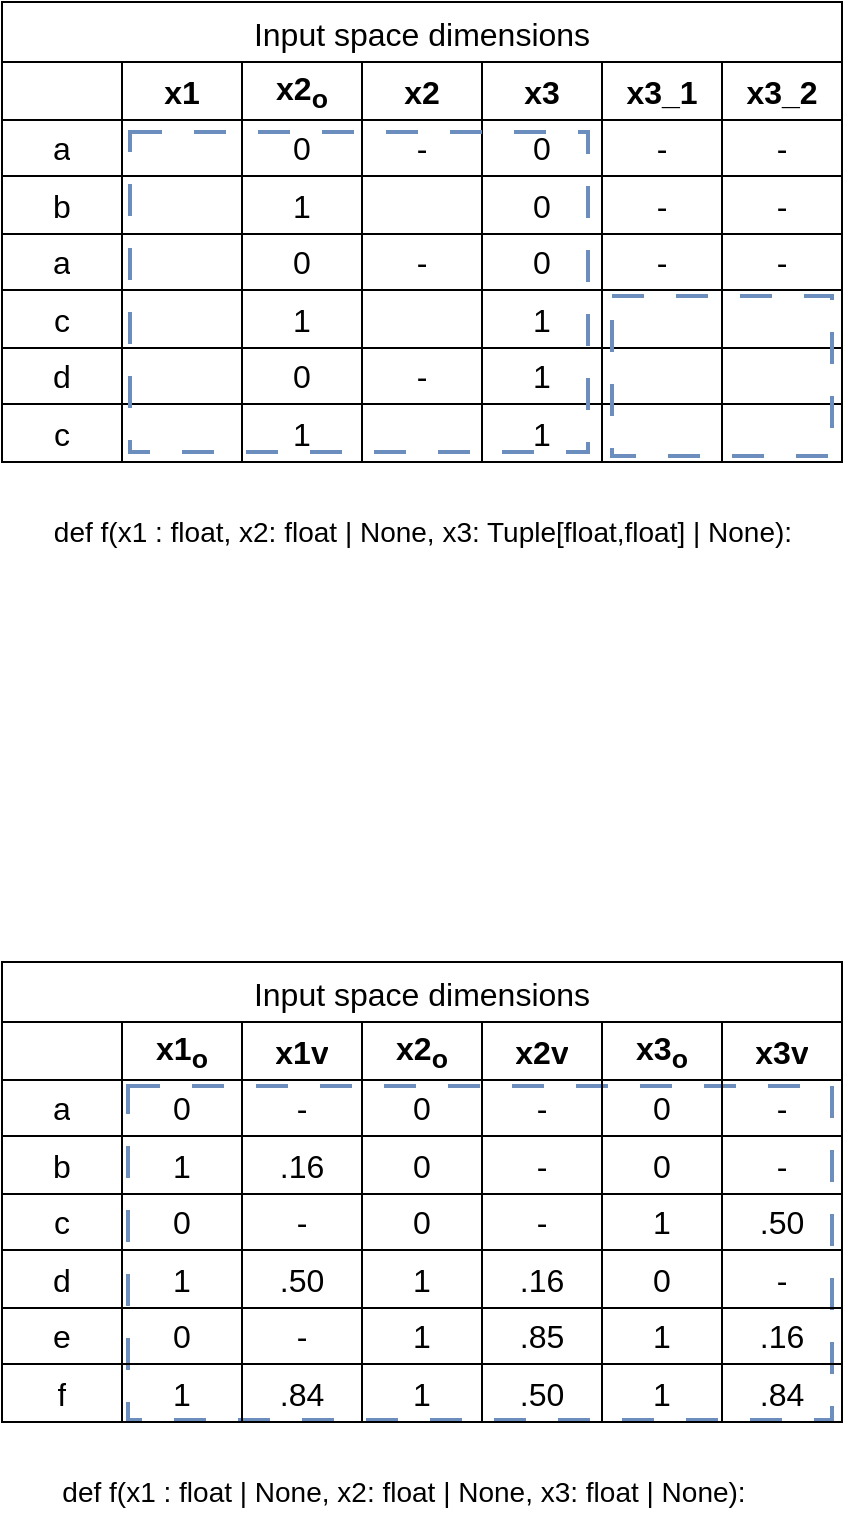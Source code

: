 <mxfile version="24.7.5">
  <diagram name="Page-1" id="DGmO8GduOCFtWfLU1dSU">
    <mxGraphModel dx="794" dy="1133" grid="1" gridSize="10" guides="1" tooltips="1" connect="1" arrows="1" fold="1" page="1" pageScale="1" pageWidth="850" pageHeight="1100" math="0" shadow="0">
      <root>
        <mxCell id="0" />
        <mxCell id="1" parent="0" />
        <mxCell id="hs2vC7QU2Vt1_Hw0ZblQ-228" value="" style="verticalLabelPosition=bottom;verticalAlign=top;html=1;shape=mxgraph.basic.rect;fillColor2=none;strokeWidth=2;size=20;indent=5;fillColor=none;dashed=1;dashPattern=8 8;strokeColor=#6c8ebf;" vertex="1" parent="1">
          <mxGeometry x="197" y="762" width="352" height="167" as="geometry" />
        </mxCell>
        <mxCell id="hs2vC7QU2Vt1_Hw0ZblQ-1" value="Input space dimensions" style="shape=table;startSize=30;container=1;collapsible=0;childLayout=tableLayout;strokeColor=default;fontSize=16;" vertex="1" parent="1">
          <mxGeometry x="134" y="220" width="420" height="230" as="geometry" />
        </mxCell>
        <mxCell id="hs2vC7QU2Vt1_Hw0ZblQ-2" value="" style="shape=tableRow;horizontal=0;startSize=0;swimlaneHead=0;swimlaneBody=0;strokeColor=inherit;top=0;left=0;bottom=0;right=0;collapsible=0;dropTarget=0;fillColor=none;points=[[0,0.5],[1,0.5]];portConstraint=eastwest;fontSize=16;" vertex="1" parent="hs2vC7QU2Vt1_Hw0ZblQ-1">
          <mxGeometry y="30" width="420" height="29" as="geometry" />
        </mxCell>
        <mxCell id="hs2vC7QU2Vt1_Hw0ZblQ-214" value="" style="shape=partialRectangle;html=1;whiteSpace=wrap;connectable=0;strokeColor=inherit;overflow=hidden;fillColor=none;top=0;left=0;bottom=0;right=0;pointerEvents=1;fontSize=16;" vertex="1" parent="hs2vC7QU2Vt1_Hw0ZblQ-2">
          <mxGeometry width="60" height="29" as="geometry">
            <mxRectangle width="60" height="29" as="alternateBounds" />
          </mxGeometry>
        </mxCell>
        <mxCell id="hs2vC7QU2Vt1_Hw0ZblQ-44" value="&lt;b&gt;x1&lt;/b&gt;" style="shape=partialRectangle;html=1;whiteSpace=wrap;connectable=0;strokeColor=inherit;overflow=hidden;fillColor=none;top=0;left=0;bottom=0;right=0;pointerEvents=1;fontSize=16;" vertex="1" parent="hs2vC7QU2Vt1_Hw0ZblQ-2">
          <mxGeometry x="60" width="60" height="29" as="geometry">
            <mxRectangle width="60" height="29" as="alternateBounds" />
          </mxGeometry>
        </mxCell>
        <mxCell id="hs2vC7QU2Vt1_Hw0ZblQ-14" value="&lt;b&gt;x2&lt;sub&gt;o&lt;/sub&gt;&lt;/b&gt;" style="shape=partialRectangle;html=1;whiteSpace=wrap;connectable=0;strokeColor=inherit;overflow=hidden;fillColor=none;top=0;left=0;bottom=0;right=0;pointerEvents=1;fontSize=16;" vertex="1" parent="hs2vC7QU2Vt1_Hw0ZblQ-2">
          <mxGeometry x="120" width="60" height="29" as="geometry">
            <mxRectangle width="60" height="29" as="alternateBounds" />
          </mxGeometry>
        </mxCell>
        <mxCell id="hs2vC7QU2Vt1_Hw0ZblQ-3" value="&lt;b&gt;x2&lt;/b&gt;" style="shape=partialRectangle;html=1;whiteSpace=wrap;connectable=0;strokeColor=inherit;overflow=hidden;fillColor=none;top=0;left=0;bottom=0;right=0;pointerEvents=1;fontSize=16;" vertex="1" parent="hs2vC7QU2Vt1_Hw0ZblQ-2">
          <mxGeometry x="180" width="60" height="29" as="geometry">
            <mxRectangle width="60" height="29" as="alternateBounds" />
          </mxGeometry>
        </mxCell>
        <mxCell id="hs2vC7QU2Vt1_Hw0ZblQ-4" value="&lt;b&gt;x3&lt;/b&gt;" style="shape=partialRectangle;html=1;whiteSpace=wrap;connectable=0;strokeColor=inherit;overflow=hidden;fillColor=none;top=0;left=0;bottom=0;right=0;pointerEvents=1;fontSize=16;" vertex="1" parent="hs2vC7QU2Vt1_Hw0ZblQ-2">
          <mxGeometry x="240" width="60" height="29" as="geometry">
            <mxRectangle width="60" height="29" as="alternateBounds" />
          </mxGeometry>
        </mxCell>
        <mxCell id="hs2vC7QU2Vt1_Hw0ZblQ-5" value="&lt;b&gt;x3_1&lt;/b&gt;" style="shape=partialRectangle;html=1;whiteSpace=wrap;connectable=0;strokeColor=inherit;overflow=hidden;fillColor=none;top=0;left=0;bottom=0;right=0;pointerEvents=1;fontSize=16;" vertex="1" parent="hs2vC7QU2Vt1_Hw0ZblQ-2">
          <mxGeometry x="300" width="60" height="29" as="geometry">
            <mxRectangle width="60" height="29" as="alternateBounds" />
          </mxGeometry>
        </mxCell>
        <mxCell id="hs2vC7QU2Vt1_Hw0ZblQ-17" value="&lt;b&gt;x3_2&lt;/b&gt;" style="shape=partialRectangle;html=1;whiteSpace=wrap;connectable=0;strokeColor=inherit;overflow=hidden;fillColor=none;top=0;left=0;bottom=0;right=0;pointerEvents=1;fontSize=16;" vertex="1" parent="hs2vC7QU2Vt1_Hw0ZblQ-2">
          <mxGeometry x="360" width="60" height="29" as="geometry">
            <mxRectangle width="60" height="29" as="alternateBounds" />
          </mxGeometry>
        </mxCell>
        <mxCell id="hs2vC7QU2Vt1_Hw0ZblQ-6" value="" style="shape=tableRow;horizontal=0;startSize=0;swimlaneHead=0;swimlaneBody=0;strokeColor=inherit;top=0;left=0;bottom=0;right=0;collapsible=0;dropTarget=0;fillColor=none;points=[[0,0.5],[1,0.5]];portConstraint=eastwest;fontSize=16;" vertex="1" parent="hs2vC7QU2Vt1_Hw0ZblQ-1">
          <mxGeometry y="59" width="420" height="28" as="geometry" />
        </mxCell>
        <mxCell id="hs2vC7QU2Vt1_Hw0ZblQ-215" value="a" style="shape=partialRectangle;html=1;whiteSpace=wrap;connectable=0;strokeColor=inherit;overflow=hidden;fillColor=none;top=0;left=0;bottom=0;right=0;pointerEvents=1;fontSize=16;" vertex="1" parent="hs2vC7QU2Vt1_Hw0ZblQ-6">
          <mxGeometry width="60" height="28" as="geometry">
            <mxRectangle width="60" height="28" as="alternateBounds" />
          </mxGeometry>
        </mxCell>
        <mxCell id="hs2vC7QU2Vt1_Hw0ZblQ-45" style="shape=partialRectangle;html=1;whiteSpace=wrap;connectable=0;strokeColor=inherit;overflow=hidden;fillColor=none;top=0;left=0;bottom=0;right=0;pointerEvents=1;fontSize=16;" vertex="1" parent="hs2vC7QU2Vt1_Hw0ZblQ-6">
          <mxGeometry x="60" width="60" height="28" as="geometry">
            <mxRectangle width="60" height="28" as="alternateBounds" />
          </mxGeometry>
        </mxCell>
        <mxCell id="hs2vC7QU2Vt1_Hw0ZblQ-15" value="0" style="shape=partialRectangle;html=1;whiteSpace=wrap;connectable=0;strokeColor=inherit;overflow=hidden;fillColor=none;top=0;left=0;bottom=0;right=0;pointerEvents=1;fontSize=16;" vertex="1" parent="hs2vC7QU2Vt1_Hw0ZblQ-6">
          <mxGeometry x="120" width="60" height="28" as="geometry">
            <mxRectangle width="60" height="28" as="alternateBounds" />
          </mxGeometry>
        </mxCell>
        <mxCell id="hs2vC7QU2Vt1_Hw0ZblQ-7" value="-" style="shape=partialRectangle;html=1;whiteSpace=wrap;connectable=0;strokeColor=inherit;overflow=hidden;fillColor=none;top=0;left=0;bottom=0;right=0;pointerEvents=1;fontSize=16;" vertex="1" parent="hs2vC7QU2Vt1_Hw0ZblQ-6">
          <mxGeometry x="180" width="60" height="28" as="geometry">
            <mxRectangle width="60" height="28" as="alternateBounds" />
          </mxGeometry>
        </mxCell>
        <mxCell id="hs2vC7QU2Vt1_Hw0ZblQ-8" value="0" style="shape=partialRectangle;html=1;whiteSpace=wrap;connectable=0;strokeColor=inherit;overflow=hidden;fillColor=none;top=0;left=0;bottom=0;right=0;pointerEvents=1;fontSize=16;" vertex="1" parent="hs2vC7QU2Vt1_Hw0ZblQ-6">
          <mxGeometry x="240" width="60" height="28" as="geometry">
            <mxRectangle width="60" height="28" as="alternateBounds" />
          </mxGeometry>
        </mxCell>
        <mxCell id="hs2vC7QU2Vt1_Hw0ZblQ-9" value="-" style="shape=partialRectangle;html=1;whiteSpace=wrap;connectable=0;strokeColor=inherit;overflow=hidden;fillColor=none;top=0;left=0;bottom=0;right=0;pointerEvents=1;fontSize=16;" vertex="1" parent="hs2vC7QU2Vt1_Hw0ZblQ-6">
          <mxGeometry x="300" width="60" height="28" as="geometry">
            <mxRectangle width="60" height="28" as="alternateBounds" />
          </mxGeometry>
        </mxCell>
        <mxCell id="hs2vC7QU2Vt1_Hw0ZblQ-18" value="-" style="shape=partialRectangle;html=1;whiteSpace=wrap;connectable=0;strokeColor=inherit;overflow=hidden;fillColor=none;top=0;left=0;bottom=0;right=0;pointerEvents=1;fontSize=16;" vertex="1" parent="hs2vC7QU2Vt1_Hw0ZblQ-6">
          <mxGeometry x="360" width="60" height="28" as="geometry">
            <mxRectangle width="60" height="28" as="alternateBounds" />
          </mxGeometry>
        </mxCell>
        <mxCell id="hs2vC7QU2Vt1_Hw0ZblQ-10" value="" style="shape=tableRow;horizontal=0;startSize=0;swimlaneHead=0;swimlaneBody=0;strokeColor=inherit;top=0;left=0;bottom=0;right=0;collapsible=0;dropTarget=0;fillColor=none;points=[[0,0.5],[1,0.5]];portConstraint=eastwest;fontSize=16;" vertex="1" parent="hs2vC7QU2Vt1_Hw0ZblQ-1">
          <mxGeometry y="87" width="420" height="29" as="geometry" />
        </mxCell>
        <mxCell id="hs2vC7QU2Vt1_Hw0ZblQ-216" value="b" style="shape=partialRectangle;html=1;whiteSpace=wrap;connectable=0;strokeColor=inherit;overflow=hidden;fillColor=none;top=0;left=0;bottom=0;right=0;pointerEvents=1;fontSize=16;" vertex="1" parent="hs2vC7QU2Vt1_Hw0ZblQ-10">
          <mxGeometry width="60" height="29" as="geometry">
            <mxRectangle width="60" height="29" as="alternateBounds" />
          </mxGeometry>
        </mxCell>
        <mxCell id="hs2vC7QU2Vt1_Hw0ZblQ-46" style="shape=partialRectangle;html=1;whiteSpace=wrap;connectable=0;strokeColor=inherit;overflow=hidden;fillColor=none;top=0;left=0;bottom=0;right=0;pointerEvents=1;fontSize=16;" vertex="1" parent="hs2vC7QU2Vt1_Hw0ZblQ-10">
          <mxGeometry x="60" width="60" height="29" as="geometry">
            <mxRectangle width="60" height="29" as="alternateBounds" />
          </mxGeometry>
        </mxCell>
        <mxCell id="hs2vC7QU2Vt1_Hw0ZblQ-16" value="1" style="shape=partialRectangle;html=1;whiteSpace=wrap;connectable=0;strokeColor=inherit;overflow=hidden;fillColor=none;top=0;left=0;bottom=0;right=0;pointerEvents=1;fontSize=16;" vertex="1" parent="hs2vC7QU2Vt1_Hw0ZblQ-10">
          <mxGeometry x="120" width="60" height="29" as="geometry">
            <mxRectangle width="60" height="29" as="alternateBounds" />
          </mxGeometry>
        </mxCell>
        <mxCell id="hs2vC7QU2Vt1_Hw0ZblQ-11" value="" style="shape=partialRectangle;html=1;whiteSpace=wrap;connectable=0;strokeColor=inherit;overflow=hidden;fillColor=none;top=0;left=0;bottom=0;right=0;pointerEvents=1;fontSize=16;" vertex="1" parent="hs2vC7QU2Vt1_Hw0ZblQ-10">
          <mxGeometry x="180" width="60" height="29" as="geometry">
            <mxRectangle width="60" height="29" as="alternateBounds" />
          </mxGeometry>
        </mxCell>
        <mxCell id="hs2vC7QU2Vt1_Hw0ZblQ-12" value="0" style="shape=partialRectangle;html=1;whiteSpace=wrap;connectable=0;strokeColor=inherit;overflow=hidden;fillColor=none;top=0;left=0;bottom=0;right=0;pointerEvents=1;fontSize=16;" vertex="1" parent="hs2vC7QU2Vt1_Hw0ZblQ-10">
          <mxGeometry x="240" width="60" height="29" as="geometry">
            <mxRectangle width="60" height="29" as="alternateBounds" />
          </mxGeometry>
        </mxCell>
        <mxCell id="hs2vC7QU2Vt1_Hw0ZblQ-13" value="-" style="shape=partialRectangle;html=1;whiteSpace=wrap;connectable=0;strokeColor=inherit;overflow=hidden;fillColor=none;top=0;left=0;bottom=0;right=0;pointerEvents=1;fontSize=16;" vertex="1" parent="hs2vC7QU2Vt1_Hw0ZblQ-10">
          <mxGeometry x="300" width="60" height="29" as="geometry">
            <mxRectangle width="60" height="29" as="alternateBounds" />
          </mxGeometry>
        </mxCell>
        <mxCell id="hs2vC7QU2Vt1_Hw0ZblQ-19" value="-" style="shape=partialRectangle;html=1;whiteSpace=wrap;connectable=0;strokeColor=inherit;overflow=hidden;fillColor=none;top=0;left=0;bottom=0;right=0;pointerEvents=1;fontSize=16;" vertex="1" parent="hs2vC7QU2Vt1_Hw0ZblQ-10">
          <mxGeometry x="360" width="60" height="29" as="geometry">
            <mxRectangle width="60" height="29" as="alternateBounds" />
          </mxGeometry>
        </mxCell>
        <mxCell id="hs2vC7QU2Vt1_Hw0ZblQ-20" style="shape=tableRow;horizontal=0;startSize=0;swimlaneHead=0;swimlaneBody=0;strokeColor=inherit;top=0;left=0;bottom=0;right=0;collapsible=0;dropTarget=0;fillColor=none;points=[[0,0.5],[1,0.5]];portConstraint=eastwest;fontSize=16;" vertex="1" parent="hs2vC7QU2Vt1_Hw0ZblQ-1">
          <mxGeometry y="116" width="420" height="28" as="geometry" />
        </mxCell>
        <mxCell id="hs2vC7QU2Vt1_Hw0ZblQ-217" value="a" style="shape=partialRectangle;html=1;whiteSpace=wrap;connectable=0;strokeColor=inherit;overflow=hidden;fillColor=none;top=0;left=0;bottom=0;right=0;pointerEvents=1;fontSize=16;" vertex="1" parent="hs2vC7QU2Vt1_Hw0ZblQ-20">
          <mxGeometry width="60" height="28" as="geometry">
            <mxRectangle width="60" height="28" as="alternateBounds" />
          </mxGeometry>
        </mxCell>
        <mxCell id="hs2vC7QU2Vt1_Hw0ZblQ-47" style="shape=partialRectangle;html=1;whiteSpace=wrap;connectable=0;strokeColor=inherit;overflow=hidden;fillColor=none;top=0;left=0;bottom=0;right=0;pointerEvents=1;fontSize=16;" vertex="1" parent="hs2vC7QU2Vt1_Hw0ZblQ-20">
          <mxGeometry x="60" width="60" height="28" as="geometry">
            <mxRectangle width="60" height="28" as="alternateBounds" />
          </mxGeometry>
        </mxCell>
        <mxCell id="hs2vC7QU2Vt1_Hw0ZblQ-21" value="0" style="shape=partialRectangle;html=1;whiteSpace=wrap;connectable=0;strokeColor=inherit;overflow=hidden;fillColor=none;top=0;left=0;bottom=0;right=0;pointerEvents=1;fontSize=16;" vertex="1" parent="hs2vC7QU2Vt1_Hw0ZblQ-20">
          <mxGeometry x="120" width="60" height="28" as="geometry">
            <mxRectangle width="60" height="28" as="alternateBounds" />
          </mxGeometry>
        </mxCell>
        <mxCell id="hs2vC7QU2Vt1_Hw0ZblQ-22" value="-" style="shape=partialRectangle;html=1;whiteSpace=wrap;connectable=0;strokeColor=inherit;overflow=hidden;fillColor=none;top=0;left=0;bottom=0;right=0;pointerEvents=1;fontSize=16;" vertex="1" parent="hs2vC7QU2Vt1_Hw0ZblQ-20">
          <mxGeometry x="180" width="60" height="28" as="geometry">
            <mxRectangle width="60" height="28" as="alternateBounds" />
          </mxGeometry>
        </mxCell>
        <mxCell id="hs2vC7QU2Vt1_Hw0ZblQ-23" value="0" style="shape=partialRectangle;html=1;whiteSpace=wrap;connectable=0;strokeColor=inherit;overflow=hidden;fillColor=none;top=0;left=0;bottom=0;right=0;pointerEvents=1;fontSize=16;" vertex="1" parent="hs2vC7QU2Vt1_Hw0ZblQ-20">
          <mxGeometry x="240" width="60" height="28" as="geometry">
            <mxRectangle width="60" height="28" as="alternateBounds" />
          </mxGeometry>
        </mxCell>
        <mxCell id="hs2vC7QU2Vt1_Hw0ZblQ-24" value="&lt;div&gt;-&lt;/div&gt;" style="shape=partialRectangle;html=1;whiteSpace=wrap;connectable=0;strokeColor=inherit;overflow=hidden;fillColor=none;top=0;left=0;bottom=0;right=0;pointerEvents=1;fontSize=16;" vertex="1" parent="hs2vC7QU2Vt1_Hw0ZblQ-20">
          <mxGeometry x="300" width="60" height="28" as="geometry">
            <mxRectangle width="60" height="28" as="alternateBounds" />
          </mxGeometry>
        </mxCell>
        <mxCell id="hs2vC7QU2Vt1_Hw0ZblQ-25" value="-" style="shape=partialRectangle;html=1;whiteSpace=wrap;connectable=0;strokeColor=inherit;overflow=hidden;fillColor=none;top=0;left=0;bottom=0;right=0;pointerEvents=1;fontSize=16;" vertex="1" parent="hs2vC7QU2Vt1_Hw0ZblQ-20">
          <mxGeometry x="360" width="60" height="28" as="geometry">
            <mxRectangle width="60" height="28" as="alternateBounds" />
          </mxGeometry>
        </mxCell>
        <mxCell id="hs2vC7QU2Vt1_Hw0ZblQ-26" style="shape=tableRow;horizontal=0;startSize=0;swimlaneHead=0;swimlaneBody=0;strokeColor=inherit;top=0;left=0;bottom=0;right=0;collapsible=0;dropTarget=0;fillColor=none;points=[[0,0.5],[1,0.5]];portConstraint=eastwest;fontSize=16;" vertex="1" parent="hs2vC7QU2Vt1_Hw0ZblQ-1">
          <mxGeometry y="144" width="420" height="29" as="geometry" />
        </mxCell>
        <mxCell id="hs2vC7QU2Vt1_Hw0ZblQ-218" value="c" style="shape=partialRectangle;html=1;whiteSpace=wrap;connectable=0;strokeColor=inherit;overflow=hidden;fillColor=none;top=0;left=0;bottom=0;right=0;pointerEvents=1;fontSize=16;" vertex="1" parent="hs2vC7QU2Vt1_Hw0ZblQ-26">
          <mxGeometry width="60" height="29" as="geometry">
            <mxRectangle width="60" height="29" as="alternateBounds" />
          </mxGeometry>
        </mxCell>
        <mxCell id="hs2vC7QU2Vt1_Hw0ZblQ-48" style="shape=partialRectangle;html=1;whiteSpace=wrap;connectable=0;strokeColor=inherit;overflow=hidden;fillColor=none;top=0;left=0;bottom=0;right=0;pointerEvents=1;fontSize=16;" vertex="1" parent="hs2vC7QU2Vt1_Hw0ZblQ-26">
          <mxGeometry x="60" width="60" height="29" as="geometry">
            <mxRectangle width="60" height="29" as="alternateBounds" />
          </mxGeometry>
        </mxCell>
        <mxCell id="hs2vC7QU2Vt1_Hw0ZblQ-27" value="1" style="shape=partialRectangle;html=1;whiteSpace=wrap;connectable=0;strokeColor=inherit;overflow=hidden;fillColor=none;top=0;left=0;bottom=0;right=0;pointerEvents=1;fontSize=16;" vertex="1" parent="hs2vC7QU2Vt1_Hw0ZblQ-26">
          <mxGeometry x="120" width="60" height="29" as="geometry">
            <mxRectangle width="60" height="29" as="alternateBounds" />
          </mxGeometry>
        </mxCell>
        <mxCell id="hs2vC7QU2Vt1_Hw0ZblQ-28" style="shape=partialRectangle;html=1;whiteSpace=wrap;connectable=0;strokeColor=inherit;overflow=hidden;fillColor=none;top=0;left=0;bottom=0;right=0;pointerEvents=1;fontSize=16;" vertex="1" parent="hs2vC7QU2Vt1_Hw0ZblQ-26">
          <mxGeometry x="180" width="60" height="29" as="geometry">
            <mxRectangle width="60" height="29" as="alternateBounds" />
          </mxGeometry>
        </mxCell>
        <mxCell id="hs2vC7QU2Vt1_Hw0ZblQ-29" value="1" style="shape=partialRectangle;html=1;whiteSpace=wrap;connectable=0;strokeColor=inherit;overflow=hidden;fillColor=none;top=0;left=0;bottom=0;right=0;pointerEvents=1;fontSize=16;" vertex="1" parent="hs2vC7QU2Vt1_Hw0ZblQ-26">
          <mxGeometry x="240" width="60" height="29" as="geometry">
            <mxRectangle width="60" height="29" as="alternateBounds" />
          </mxGeometry>
        </mxCell>
        <mxCell id="hs2vC7QU2Vt1_Hw0ZblQ-30" style="shape=partialRectangle;html=1;whiteSpace=wrap;connectable=0;strokeColor=inherit;overflow=hidden;fillColor=none;top=0;left=0;bottom=0;right=0;pointerEvents=1;fontSize=16;" vertex="1" parent="hs2vC7QU2Vt1_Hw0ZblQ-26">
          <mxGeometry x="300" width="60" height="29" as="geometry">
            <mxRectangle width="60" height="29" as="alternateBounds" />
          </mxGeometry>
        </mxCell>
        <mxCell id="hs2vC7QU2Vt1_Hw0ZblQ-31" style="shape=partialRectangle;html=1;whiteSpace=wrap;connectable=0;strokeColor=inherit;overflow=hidden;fillColor=none;top=0;left=0;bottom=0;right=0;pointerEvents=1;fontSize=16;" vertex="1" parent="hs2vC7QU2Vt1_Hw0ZblQ-26">
          <mxGeometry x="360" width="60" height="29" as="geometry">
            <mxRectangle width="60" height="29" as="alternateBounds" />
          </mxGeometry>
        </mxCell>
        <mxCell id="hs2vC7QU2Vt1_Hw0ZblQ-38" style="shape=tableRow;horizontal=0;startSize=0;swimlaneHead=0;swimlaneBody=0;strokeColor=inherit;top=0;left=0;bottom=0;right=0;collapsible=0;dropTarget=0;fillColor=none;points=[[0,0.5],[1,0.5]];portConstraint=eastwest;fontSize=16;" vertex="1" parent="hs2vC7QU2Vt1_Hw0ZblQ-1">
          <mxGeometry y="173" width="420" height="28" as="geometry" />
        </mxCell>
        <mxCell id="hs2vC7QU2Vt1_Hw0ZblQ-219" value="d" style="shape=partialRectangle;html=1;whiteSpace=wrap;connectable=0;strokeColor=inherit;overflow=hidden;fillColor=none;top=0;left=0;bottom=0;right=0;pointerEvents=1;fontSize=16;" vertex="1" parent="hs2vC7QU2Vt1_Hw0ZblQ-38">
          <mxGeometry width="60" height="28" as="geometry">
            <mxRectangle width="60" height="28" as="alternateBounds" />
          </mxGeometry>
        </mxCell>
        <mxCell id="hs2vC7QU2Vt1_Hw0ZblQ-49" style="shape=partialRectangle;html=1;whiteSpace=wrap;connectable=0;strokeColor=inherit;overflow=hidden;fillColor=none;top=0;left=0;bottom=0;right=0;pointerEvents=1;fontSize=16;" vertex="1" parent="hs2vC7QU2Vt1_Hw0ZblQ-38">
          <mxGeometry x="60" width="60" height="28" as="geometry">
            <mxRectangle width="60" height="28" as="alternateBounds" />
          </mxGeometry>
        </mxCell>
        <mxCell id="hs2vC7QU2Vt1_Hw0ZblQ-39" value="0" style="shape=partialRectangle;html=1;whiteSpace=wrap;connectable=0;strokeColor=inherit;overflow=hidden;fillColor=none;top=0;left=0;bottom=0;right=0;pointerEvents=1;fontSize=16;" vertex="1" parent="hs2vC7QU2Vt1_Hw0ZblQ-38">
          <mxGeometry x="120" width="60" height="28" as="geometry">
            <mxRectangle width="60" height="28" as="alternateBounds" />
          </mxGeometry>
        </mxCell>
        <mxCell id="hs2vC7QU2Vt1_Hw0ZblQ-40" value="-" style="shape=partialRectangle;html=1;whiteSpace=wrap;connectable=0;strokeColor=inherit;overflow=hidden;fillColor=none;top=0;left=0;bottom=0;right=0;pointerEvents=1;fontSize=16;" vertex="1" parent="hs2vC7QU2Vt1_Hw0ZblQ-38">
          <mxGeometry x="180" width="60" height="28" as="geometry">
            <mxRectangle width="60" height="28" as="alternateBounds" />
          </mxGeometry>
        </mxCell>
        <mxCell id="hs2vC7QU2Vt1_Hw0ZblQ-41" value="1" style="shape=partialRectangle;html=1;whiteSpace=wrap;connectable=0;strokeColor=inherit;overflow=hidden;fillColor=none;top=0;left=0;bottom=0;right=0;pointerEvents=1;fontSize=16;" vertex="1" parent="hs2vC7QU2Vt1_Hw0ZblQ-38">
          <mxGeometry x="240" width="60" height="28" as="geometry">
            <mxRectangle width="60" height="28" as="alternateBounds" />
          </mxGeometry>
        </mxCell>
        <mxCell id="hs2vC7QU2Vt1_Hw0ZblQ-42" style="shape=partialRectangle;html=1;whiteSpace=wrap;connectable=0;strokeColor=inherit;overflow=hidden;fillColor=none;top=0;left=0;bottom=0;right=0;pointerEvents=1;fontSize=16;" vertex="1" parent="hs2vC7QU2Vt1_Hw0ZblQ-38">
          <mxGeometry x="300" width="60" height="28" as="geometry">
            <mxRectangle width="60" height="28" as="alternateBounds" />
          </mxGeometry>
        </mxCell>
        <mxCell id="hs2vC7QU2Vt1_Hw0ZblQ-43" style="shape=partialRectangle;html=1;whiteSpace=wrap;connectable=0;strokeColor=inherit;overflow=hidden;fillColor=none;top=0;left=0;bottom=0;right=0;pointerEvents=1;fontSize=16;" vertex="1" parent="hs2vC7QU2Vt1_Hw0ZblQ-38">
          <mxGeometry x="360" width="60" height="28" as="geometry">
            <mxRectangle width="60" height="28" as="alternateBounds" />
          </mxGeometry>
        </mxCell>
        <mxCell id="hs2vC7QU2Vt1_Hw0ZblQ-32" style="shape=tableRow;horizontal=0;startSize=0;swimlaneHead=0;swimlaneBody=0;strokeColor=inherit;top=0;left=0;bottom=0;right=0;collapsible=0;dropTarget=0;fillColor=none;points=[[0,0.5],[1,0.5]];portConstraint=eastwest;fontSize=16;" vertex="1" parent="hs2vC7QU2Vt1_Hw0ZblQ-1">
          <mxGeometry y="201" width="420" height="29" as="geometry" />
        </mxCell>
        <mxCell id="hs2vC7QU2Vt1_Hw0ZblQ-220" value="c" style="shape=partialRectangle;html=1;whiteSpace=wrap;connectable=0;strokeColor=inherit;overflow=hidden;fillColor=none;top=0;left=0;bottom=0;right=0;pointerEvents=1;fontSize=16;" vertex="1" parent="hs2vC7QU2Vt1_Hw0ZblQ-32">
          <mxGeometry width="60" height="29" as="geometry">
            <mxRectangle width="60" height="29" as="alternateBounds" />
          </mxGeometry>
        </mxCell>
        <mxCell id="hs2vC7QU2Vt1_Hw0ZblQ-50" style="shape=partialRectangle;html=1;whiteSpace=wrap;connectable=0;strokeColor=inherit;overflow=hidden;fillColor=none;top=0;left=0;bottom=0;right=0;pointerEvents=1;fontSize=16;" vertex="1" parent="hs2vC7QU2Vt1_Hw0ZblQ-32">
          <mxGeometry x="60" width="60" height="29" as="geometry">
            <mxRectangle width="60" height="29" as="alternateBounds" />
          </mxGeometry>
        </mxCell>
        <mxCell id="hs2vC7QU2Vt1_Hw0ZblQ-33" value="1" style="shape=partialRectangle;html=1;whiteSpace=wrap;connectable=0;strokeColor=inherit;overflow=hidden;fillColor=none;top=0;left=0;bottom=0;right=0;pointerEvents=1;fontSize=16;" vertex="1" parent="hs2vC7QU2Vt1_Hw0ZblQ-32">
          <mxGeometry x="120" width="60" height="29" as="geometry">
            <mxRectangle width="60" height="29" as="alternateBounds" />
          </mxGeometry>
        </mxCell>
        <mxCell id="hs2vC7QU2Vt1_Hw0ZblQ-34" style="shape=partialRectangle;html=1;whiteSpace=wrap;connectable=0;strokeColor=inherit;overflow=hidden;fillColor=none;top=0;left=0;bottom=0;right=0;pointerEvents=1;fontSize=16;" vertex="1" parent="hs2vC7QU2Vt1_Hw0ZblQ-32">
          <mxGeometry x="180" width="60" height="29" as="geometry">
            <mxRectangle width="60" height="29" as="alternateBounds" />
          </mxGeometry>
        </mxCell>
        <mxCell id="hs2vC7QU2Vt1_Hw0ZblQ-35" value="1" style="shape=partialRectangle;html=1;whiteSpace=wrap;connectable=0;strokeColor=inherit;overflow=hidden;fillColor=none;top=0;left=0;bottom=0;right=0;pointerEvents=1;fontSize=16;" vertex="1" parent="hs2vC7QU2Vt1_Hw0ZblQ-32">
          <mxGeometry x="240" width="60" height="29" as="geometry">
            <mxRectangle width="60" height="29" as="alternateBounds" />
          </mxGeometry>
        </mxCell>
        <mxCell id="hs2vC7QU2Vt1_Hw0ZblQ-36" style="shape=partialRectangle;html=1;whiteSpace=wrap;connectable=0;strokeColor=inherit;overflow=hidden;fillColor=none;top=0;left=0;bottom=0;right=0;pointerEvents=1;fontSize=16;" vertex="1" parent="hs2vC7QU2Vt1_Hw0ZblQ-32">
          <mxGeometry x="300" width="60" height="29" as="geometry">
            <mxRectangle width="60" height="29" as="alternateBounds" />
          </mxGeometry>
        </mxCell>
        <mxCell id="hs2vC7QU2Vt1_Hw0ZblQ-37" style="shape=partialRectangle;html=1;whiteSpace=wrap;connectable=0;strokeColor=inherit;overflow=hidden;fillColor=none;top=0;left=0;bottom=0;right=0;pointerEvents=1;fontSize=16;" vertex="1" parent="hs2vC7QU2Vt1_Hw0ZblQ-32">
          <mxGeometry x="360" width="60" height="29" as="geometry">
            <mxRectangle width="60" height="29" as="alternateBounds" />
          </mxGeometry>
        </mxCell>
        <mxCell id="hs2vC7QU2Vt1_Hw0ZblQ-51" value="Input space dimensions" style="shape=table;startSize=30;container=1;collapsible=0;childLayout=tableLayout;strokeColor=default;fontSize=16;" vertex="1" parent="1">
          <mxGeometry x="134" y="700" width="420" height="230" as="geometry" />
        </mxCell>
        <mxCell id="hs2vC7QU2Vt1_Hw0ZblQ-52" value="" style="shape=tableRow;horizontal=0;startSize=0;swimlaneHead=0;swimlaneBody=0;strokeColor=inherit;top=0;left=0;bottom=0;right=0;collapsible=0;dropTarget=0;fillColor=none;points=[[0,0.5],[1,0.5]];portConstraint=eastwest;fontSize=16;" vertex="1" parent="hs2vC7QU2Vt1_Hw0ZblQ-51">
          <mxGeometry y="30" width="420" height="29" as="geometry" />
        </mxCell>
        <mxCell id="hs2vC7QU2Vt1_Hw0ZblQ-221" value="" style="shape=partialRectangle;html=1;whiteSpace=wrap;connectable=0;strokeColor=inherit;overflow=hidden;fillColor=none;top=0;left=0;bottom=0;right=0;pointerEvents=1;fontSize=16;" vertex="1" parent="hs2vC7QU2Vt1_Hw0ZblQ-52">
          <mxGeometry width="60" height="29" as="geometry">
            <mxRectangle width="60" height="29" as="alternateBounds" />
          </mxGeometry>
        </mxCell>
        <mxCell id="hs2vC7QU2Vt1_Hw0ZblQ-53" value="x1&lt;sub&gt;o&lt;/sub&gt;" style="shape=partialRectangle;html=1;whiteSpace=wrap;connectable=0;strokeColor=inherit;overflow=hidden;fillColor=none;top=0;left=0;bottom=0;right=0;pointerEvents=1;fontSize=16;fontStyle=1" vertex="1" parent="hs2vC7QU2Vt1_Hw0ZblQ-52">
          <mxGeometry x="60" width="60" height="29" as="geometry">
            <mxRectangle width="60" height="29" as="alternateBounds" />
          </mxGeometry>
        </mxCell>
        <mxCell id="hs2vC7QU2Vt1_Hw0ZblQ-54" value="&lt;b&gt;x1v&lt;/b&gt;" style="shape=partialRectangle;html=1;whiteSpace=wrap;connectable=0;strokeColor=inherit;overflow=hidden;fillColor=none;top=0;left=0;bottom=0;right=0;pointerEvents=1;fontSize=16;" vertex="1" parent="hs2vC7QU2Vt1_Hw0ZblQ-52">
          <mxGeometry x="120" width="60" height="29" as="geometry">
            <mxRectangle width="60" height="29" as="alternateBounds" />
          </mxGeometry>
        </mxCell>
        <mxCell id="hs2vC7QU2Vt1_Hw0ZblQ-55" value="&lt;b&gt;x2&lt;sub&gt;o&lt;/sub&gt;&lt;/b&gt;" style="shape=partialRectangle;html=1;whiteSpace=wrap;connectable=0;strokeColor=inherit;overflow=hidden;fillColor=none;top=0;left=0;bottom=0;right=0;pointerEvents=1;fontSize=16;" vertex="1" parent="hs2vC7QU2Vt1_Hw0ZblQ-52">
          <mxGeometry x="180" width="60" height="29" as="geometry">
            <mxRectangle width="60" height="29" as="alternateBounds" />
          </mxGeometry>
        </mxCell>
        <mxCell id="hs2vC7QU2Vt1_Hw0ZblQ-56" value="&lt;b&gt;x2v&lt;/b&gt;" style="shape=partialRectangle;html=1;whiteSpace=wrap;connectable=0;strokeColor=inherit;overflow=hidden;fillColor=none;top=0;left=0;bottom=0;right=0;pointerEvents=1;fontSize=16;" vertex="1" parent="hs2vC7QU2Vt1_Hw0ZblQ-52">
          <mxGeometry x="240" width="60" height="29" as="geometry">
            <mxRectangle width="60" height="29" as="alternateBounds" />
          </mxGeometry>
        </mxCell>
        <mxCell id="hs2vC7QU2Vt1_Hw0ZblQ-57" value="&lt;b&gt;x3&lt;sub&gt;o&lt;/sub&gt;&lt;/b&gt;" style="shape=partialRectangle;html=1;whiteSpace=wrap;connectable=0;strokeColor=inherit;overflow=hidden;fillColor=none;top=0;left=0;bottom=0;right=0;pointerEvents=1;fontSize=16;" vertex="1" parent="hs2vC7QU2Vt1_Hw0ZblQ-52">
          <mxGeometry x="300" width="60" height="29" as="geometry">
            <mxRectangle width="60" height="29" as="alternateBounds" />
          </mxGeometry>
        </mxCell>
        <mxCell id="hs2vC7QU2Vt1_Hw0ZblQ-58" value="&lt;b&gt;x3v&lt;/b&gt;" style="shape=partialRectangle;html=1;whiteSpace=wrap;connectable=0;strokeColor=inherit;overflow=hidden;fillColor=none;top=0;left=0;bottom=0;right=0;pointerEvents=1;fontSize=16;" vertex="1" parent="hs2vC7QU2Vt1_Hw0ZblQ-52">
          <mxGeometry x="360" width="60" height="29" as="geometry">
            <mxRectangle width="60" height="29" as="alternateBounds" />
          </mxGeometry>
        </mxCell>
        <mxCell id="hs2vC7QU2Vt1_Hw0ZblQ-59" value="" style="shape=tableRow;horizontal=0;startSize=0;swimlaneHead=0;swimlaneBody=0;strokeColor=inherit;top=0;left=0;bottom=0;right=0;collapsible=0;dropTarget=0;fillColor=none;points=[[0,0.5],[1,0.5]];portConstraint=eastwest;fontSize=16;" vertex="1" parent="hs2vC7QU2Vt1_Hw0ZblQ-51">
          <mxGeometry y="59" width="420" height="28" as="geometry" />
        </mxCell>
        <mxCell id="hs2vC7QU2Vt1_Hw0ZblQ-222" value="a" style="shape=partialRectangle;html=1;whiteSpace=wrap;connectable=0;strokeColor=inherit;overflow=hidden;fillColor=none;top=0;left=0;bottom=0;right=0;pointerEvents=1;fontSize=16;" vertex="1" parent="hs2vC7QU2Vt1_Hw0ZblQ-59">
          <mxGeometry width="60" height="28" as="geometry">
            <mxRectangle width="60" height="28" as="alternateBounds" />
          </mxGeometry>
        </mxCell>
        <mxCell id="hs2vC7QU2Vt1_Hw0ZblQ-60" value="0" style="shape=partialRectangle;html=1;whiteSpace=wrap;connectable=0;strokeColor=inherit;overflow=hidden;fillColor=none;top=0;left=0;bottom=0;right=0;pointerEvents=1;fontSize=16;" vertex="1" parent="hs2vC7QU2Vt1_Hw0ZblQ-59">
          <mxGeometry x="60" width="60" height="28" as="geometry">
            <mxRectangle width="60" height="28" as="alternateBounds" />
          </mxGeometry>
        </mxCell>
        <mxCell id="hs2vC7QU2Vt1_Hw0ZblQ-61" value="-" style="shape=partialRectangle;html=1;whiteSpace=wrap;connectable=0;strokeColor=inherit;overflow=hidden;fillColor=none;top=0;left=0;bottom=0;right=0;pointerEvents=1;fontSize=16;" vertex="1" parent="hs2vC7QU2Vt1_Hw0ZblQ-59">
          <mxGeometry x="120" width="60" height="28" as="geometry">
            <mxRectangle width="60" height="28" as="alternateBounds" />
          </mxGeometry>
        </mxCell>
        <mxCell id="hs2vC7QU2Vt1_Hw0ZblQ-62" value="0" style="shape=partialRectangle;html=1;whiteSpace=wrap;connectable=0;strokeColor=inherit;overflow=hidden;fillColor=none;top=0;left=0;bottom=0;right=0;pointerEvents=1;fontSize=16;" vertex="1" parent="hs2vC7QU2Vt1_Hw0ZblQ-59">
          <mxGeometry x="180" width="60" height="28" as="geometry">
            <mxRectangle width="60" height="28" as="alternateBounds" />
          </mxGeometry>
        </mxCell>
        <mxCell id="hs2vC7QU2Vt1_Hw0ZblQ-63" value="-" style="shape=partialRectangle;html=1;whiteSpace=wrap;connectable=0;strokeColor=inherit;overflow=hidden;fillColor=none;top=0;left=0;bottom=0;right=0;pointerEvents=1;fontSize=16;" vertex="1" parent="hs2vC7QU2Vt1_Hw0ZblQ-59">
          <mxGeometry x="240" width="60" height="28" as="geometry">
            <mxRectangle width="60" height="28" as="alternateBounds" />
          </mxGeometry>
        </mxCell>
        <mxCell id="hs2vC7QU2Vt1_Hw0ZblQ-64" value="0" style="shape=partialRectangle;html=1;whiteSpace=wrap;connectable=0;strokeColor=inherit;overflow=hidden;fillColor=none;top=0;left=0;bottom=0;right=0;pointerEvents=1;fontSize=16;" vertex="1" parent="hs2vC7QU2Vt1_Hw0ZblQ-59">
          <mxGeometry x="300" width="60" height="28" as="geometry">
            <mxRectangle width="60" height="28" as="alternateBounds" />
          </mxGeometry>
        </mxCell>
        <mxCell id="hs2vC7QU2Vt1_Hw0ZblQ-65" value="-" style="shape=partialRectangle;html=1;whiteSpace=wrap;connectable=0;strokeColor=inherit;overflow=hidden;fillColor=none;top=0;left=0;bottom=0;right=0;pointerEvents=1;fontSize=16;" vertex="1" parent="hs2vC7QU2Vt1_Hw0ZblQ-59">
          <mxGeometry x="360" width="60" height="28" as="geometry">
            <mxRectangle width="60" height="28" as="alternateBounds" />
          </mxGeometry>
        </mxCell>
        <mxCell id="hs2vC7QU2Vt1_Hw0ZblQ-66" value="" style="shape=tableRow;horizontal=0;startSize=0;swimlaneHead=0;swimlaneBody=0;strokeColor=inherit;top=0;left=0;bottom=0;right=0;collapsible=0;dropTarget=0;fillColor=none;points=[[0,0.5],[1,0.5]];portConstraint=eastwest;fontSize=16;" vertex="1" parent="hs2vC7QU2Vt1_Hw0ZblQ-51">
          <mxGeometry y="87" width="420" height="29" as="geometry" />
        </mxCell>
        <mxCell id="hs2vC7QU2Vt1_Hw0ZblQ-223" value="b" style="shape=partialRectangle;html=1;whiteSpace=wrap;connectable=0;strokeColor=inherit;overflow=hidden;fillColor=none;top=0;left=0;bottom=0;right=0;pointerEvents=1;fontSize=16;" vertex="1" parent="hs2vC7QU2Vt1_Hw0ZblQ-66">
          <mxGeometry width="60" height="29" as="geometry">
            <mxRectangle width="60" height="29" as="alternateBounds" />
          </mxGeometry>
        </mxCell>
        <mxCell id="hs2vC7QU2Vt1_Hw0ZblQ-67" value="1" style="shape=partialRectangle;html=1;whiteSpace=wrap;connectable=0;strokeColor=inherit;overflow=hidden;fillColor=none;top=0;left=0;bottom=0;right=0;pointerEvents=1;fontSize=16;" vertex="1" parent="hs2vC7QU2Vt1_Hw0ZblQ-66">
          <mxGeometry x="60" width="60" height="29" as="geometry">
            <mxRectangle width="60" height="29" as="alternateBounds" />
          </mxGeometry>
        </mxCell>
        <mxCell id="hs2vC7QU2Vt1_Hw0ZblQ-68" value=".16" style="shape=partialRectangle;html=1;whiteSpace=wrap;connectable=0;strokeColor=inherit;overflow=hidden;fillColor=none;top=0;left=0;bottom=0;right=0;pointerEvents=1;fontSize=16;" vertex="1" parent="hs2vC7QU2Vt1_Hw0ZblQ-66">
          <mxGeometry x="120" width="60" height="29" as="geometry">
            <mxRectangle width="60" height="29" as="alternateBounds" />
          </mxGeometry>
        </mxCell>
        <mxCell id="hs2vC7QU2Vt1_Hw0ZblQ-69" value="0" style="shape=partialRectangle;html=1;whiteSpace=wrap;connectable=0;strokeColor=inherit;overflow=hidden;fillColor=none;top=0;left=0;bottom=0;right=0;pointerEvents=1;fontSize=16;" vertex="1" parent="hs2vC7QU2Vt1_Hw0ZblQ-66">
          <mxGeometry x="180" width="60" height="29" as="geometry">
            <mxRectangle width="60" height="29" as="alternateBounds" />
          </mxGeometry>
        </mxCell>
        <mxCell id="hs2vC7QU2Vt1_Hw0ZblQ-70" value="-" style="shape=partialRectangle;html=1;whiteSpace=wrap;connectable=0;strokeColor=inherit;overflow=hidden;fillColor=none;top=0;left=0;bottom=0;right=0;pointerEvents=1;fontSize=16;" vertex="1" parent="hs2vC7QU2Vt1_Hw0ZblQ-66">
          <mxGeometry x="240" width="60" height="29" as="geometry">
            <mxRectangle width="60" height="29" as="alternateBounds" />
          </mxGeometry>
        </mxCell>
        <mxCell id="hs2vC7QU2Vt1_Hw0ZblQ-71" value="0" style="shape=partialRectangle;html=1;whiteSpace=wrap;connectable=0;strokeColor=inherit;overflow=hidden;fillColor=none;top=0;left=0;bottom=0;right=0;pointerEvents=1;fontSize=16;" vertex="1" parent="hs2vC7QU2Vt1_Hw0ZblQ-66">
          <mxGeometry x="300" width="60" height="29" as="geometry">
            <mxRectangle width="60" height="29" as="alternateBounds" />
          </mxGeometry>
        </mxCell>
        <mxCell id="hs2vC7QU2Vt1_Hw0ZblQ-72" value="-" style="shape=partialRectangle;html=1;whiteSpace=wrap;connectable=0;strokeColor=inherit;overflow=hidden;fillColor=none;top=0;left=0;bottom=0;right=0;pointerEvents=1;fontSize=16;" vertex="1" parent="hs2vC7QU2Vt1_Hw0ZblQ-66">
          <mxGeometry x="360" width="60" height="29" as="geometry">
            <mxRectangle width="60" height="29" as="alternateBounds" />
          </mxGeometry>
        </mxCell>
        <mxCell id="hs2vC7QU2Vt1_Hw0ZblQ-73" style="shape=tableRow;horizontal=0;startSize=0;swimlaneHead=0;swimlaneBody=0;strokeColor=inherit;top=0;left=0;bottom=0;right=0;collapsible=0;dropTarget=0;fillColor=none;points=[[0,0.5],[1,0.5]];portConstraint=eastwest;fontSize=16;" vertex="1" parent="hs2vC7QU2Vt1_Hw0ZblQ-51">
          <mxGeometry y="116" width="420" height="28" as="geometry" />
        </mxCell>
        <mxCell id="hs2vC7QU2Vt1_Hw0ZblQ-224" value="c" style="shape=partialRectangle;html=1;whiteSpace=wrap;connectable=0;strokeColor=inherit;overflow=hidden;fillColor=none;top=0;left=0;bottom=0;right=0;pointerEvents=1;fontSize=16;" vertex="1" parent="hs2vC7QU2Vt1_Hw0ZblQ-73">
          <mxGeometry width="60" height="28" as="geometry">
            <mxRectangle width="60" height="28" as="alternateBounds" />
          </mxGeometry>
        </mxCell>
        <mxCell id="hs2vC7QU2Vt1_Hw0ZblQ-74" value="0" style="shape=partialRectangle;html=1;whiteSpace=wrap;connectable=0;strokeColor=inherit;overflow=hidden;fillColor=none;top=0;left=0;bottom=0;right=0;pointerEvents=1;fontSize=16;" vertex="1" parent="hs2vC7QU2Vt1_Hw0ZblQ-73">
          <mxGeometry x="60" width="60" height="28" as="geometry">
            <mxRectangle width="60" height="28" as="alternateBounds" />
          </mxGeometry>
        </mxCell>
        <mxCell id="hs2vC7QU2Vt1_Hw0ZblQ-75" value="-" style="shape=partialRectangle;html=1;whiteSpace=wrap;connectable=0;strokeColor=inherit;overflow=hidden;fillColor=none;top=0;left=0;bottom=0;right=0;pointerEvents=1;fontSize=16;" vertex="1" parent="hs2vC7QU2Vt1_Hw0ZblQ-73">
          <mxGeometry x="120" width="60" height="28" as="geometry">
            <mxRectangle width="60" height="28" as="alternateBounds" />
          </mxGeometry>
        </mxCell>
        <mxCell id="hs2vC7QU2Vt1_Hw0ZblQ-76" value="0" style="shape=partialRectangle;html=1;whiteSpace=wrap;connectable=0;strokeColor=inherit;overflow=hidden;fillColor=none;top=0;left=0;bottom=0;right=0;pointerEvents=1;fontSize=16;" vertex="1" parent="hs2vC7QU2Vt1_Hw0ZblQ-73">
          <mxGeometry x="180" width="60" height="28" as="geometry">
            <mxRectangle width="60" height="28" as="alternateBounds" />
          </mxGeometry>
        </mxCell>
        <mxCell id="hs2vC7QU2Vt1_Hw0ZblQ-77" value="-" style="shape=partialRectangle;html=1;whiteSpace=wrap;connectable=0;strokeColor=inherit;overflow=hidden;fillColor=none;top=0;left=0;bottom=0;right=0;pointerEvents=1;fontSize=16;" vertex="1" parent="hs2vC7QU2Vt1_Hw0ZblQ-73">
          <mxGeometry x="240" width="60" height="28" as="geometry">
            <mxRectangle width="60" height="28" as="alternateBounds" />
          </mxGeometry>
        </mxCell>
        <mxCell id="hs2vC7QU2Vt1_Hw0ZblQ-78" value="1" style="shape=partialRectangle;html=1;whiteSpace=wrap;connectable=0;strokeColor=inherit;overflow=hidden;fillColor=none;top=0;left=0;bottom=0;right=0;pointerEvents=1;fontSize=16;" vertex="1" parent="hs2vC7QU2Vt1_Hw0ZblQ-73">
          <mxGeometry x="300" width="60" height="28" as="geometry">
            <mxRectangle width="60" height="28" as="alternateBounds" />
          </mxGeometry>
        </mxCell>
        <mxCell id="hs2vC7QU2Vt1_Hw0ZblQ-79" value=".50" style="shape=partialRectangle;html=1;whiteSpace=wrap;connectable=0;strokeColor=inherit;overflow=hidden;fillColor=none;top=0;left=0;bottom=0;right=0;pointerEvents=1;fontSize=16;" vertex="1" parent="hs2vC7QU2Vt1_Hw0ZblQ-73">
          <mxGeometry x="360" width="60" height="28" as="geometry">
            <mxRectangle width="60" height="28" as="alternateBounds" />
          </mxGeometry>
        </mxCell>
        <mxCell id="hs2vC7QU2Vt1_Hw0ZblQ-80" style="shape=tableRow;horizontal=0;startSize=0;swimlaneHead=0;swimlaneBody=0;strokeColor=inherit;top=0;left=0;bottom=0;right=0;collapsible=0;dropTarget=0;fillColor=none;points=[[0,0.5],[1,0.5]];portConstraint=eastwest;fontSize=16;" vertex="1" parent="hs2vC7QU2Vt1_Hw0ZblQ-51">
          <mxGeometry y="144" width="420" height="29" as="geometry" />
        </mxCell>
        <mxCell id="hs2vC7QU2Vt1_Hw0ZblQ-225" value="d" style="shape=partialRectangle;html=1;whiteSpace=wrap;connectable=0;strokeColor=inherit;overflow=hidden;fillColor=none;top=0;left=0;bottom=0;right=0;pointerEvents=1;fontSize=16;" vertex="1" parent="hs2vC7QU2Vt1_Hw0ZblQ-80">
          <mxGeometry width="60" height="29" as="geometry">
            <mxRectangle width="60" height="29" as="alternateBounds" />
          </mxGeometry>
        </mxCell>
        <mxCell id="hs2vC7QU2Vt1_Hw0ZblQ-81" value="1" style="shape=partialRectangle;html=1;whiteSpace=wrap;connectable=0;strokeColor=inherit;overflow=hidden;fillColor=none;top=0;left=0;bottom=0;right=0;pointerEvents=1;fontSize=16;" vertex="1" parent="hs2vC7QU2Vt1_Hw0ZblQ-80">
          <mxGeometry x="60" width="60" height="29" as="geometry">
            <mxRectangle width="60" height="29" as="alternateBounds" />
          </mxGeometry>
        </mxCell>
        <mxCell id="hs2vC7QU2Vt1_Hw0ZblQ-82" value=".50" style="shape=partialRectangle;html=1;whiteSpace=wrap;connectable=0;strokeColor=inherit;overflow=hidden;fillColor=none;top=0;left=0;bottom=0;right=0;pointerEvents=1;fontSize=16;" vertex="1" parent="hs2vC7QU2Vt1_Hw0ZblQ-80">
          <mxGeometry x="120" width="60" height="29" as="geometry">
            <mxRectangle width="60" height="29" as="alternateBounds" />
          </mxGeometry>
        </mxCell>
        <mxCell id="hs2vC7QU2Vt1_Hw0ZblQ-83" value="1" style="shape=partialRectangle;html=1;whiteSpace=wrap;connectable=0;strokeColor=inherit;overflow=hidden;fillColor=none;top=0;left=0;bottom=0;right=0;pointerEvents=1;fontSize=16;" vertex="1" parent="hs2vC7QU2Vt1_Hw0ZblQ-80">
          <mxGeometry x="180" width="60" height="29" as="geometry">
            <mxRectangle width="60" height="29" as="alternateBounds" />
          </mxGeometry>
        </mxCell>
        <mxCell id="hs2vC7QU2Vt1_Hw0ZblQ-84" value=".16" style="shape=partialRectangle;html=1;whiteSpace=wrap;connectable=0;strokeColor=inherit;overflow=hidden;fillColor=none;top=0;left=0;bottom=0;right=0;pointerEvents=1;fontSize=16;" vertex="1" parent="hs2vC7QU2Vt1_Hw0ZblQ-80">
          <mxGeometry x="240" width="60" height="29" as="geometry">
            <mxRectangle width="60" height="29" as="alternateBounds" />
          </mxGeometry>
        </mxCell>
        <mxCell id="hs2vC7QU2Vt1_Hw0ZblQ-85" value="0" style="shape=partialRectangle;html=1;whiteSpace=wrap;connectable=0;strokeColor=inherit;overflow=hidden;fillColor=none;top=0;left=0;bottom=0;right=0;pointerEvents=1;fontSize=16;" vertex="1" parent="hs2vC7QU2Vt1_Hw0ZblQ-80">
          <mxGeometry x="300" width="60" height="29" as="geometry">
            <mxRectangle width="60" height="29" as="alternateBounds" />
          </mxGeometry>
        </mxCell>
        <mxCell id="hs2vC7QU2Vt1_Hw0ZblQ-86" value="-" style="shape=partialRectangle;html=1;whiteSpace=wrap;connectable=0;strokeColor=inherit;overflow=hidden;fillColor=none;top=0;left=0;bottom=0;right=0;pointerEvents=1;fontSize=16;" vertex="1" parent="hs2vC7QU2Vt1_Hw0ZblQ-80">
          <mxGeometry x="360" width="60" height="29" as="geometry">
            <mxRectangle width="60" height="29" as="alternateBounds" />
          </mxGeometry>
        </mxCell>
        <mxCell id="hs2vC7QU2Vt1_Hw0ZblQ-87" style="shape=tableRow;horizontal=0;startSize=0;swimlaneHead=0;swimlaneBody=0;strokeColor=inherit;top=0;left=0;bottom=0;right=0;collapsible=0;dropTarget=0;fillColor=none;points=[[0,0.5],[1,0.5]];portConstraint=eastwest;fontSize=16;" vertex="1" parent="hs2vC7QU2Vt1_Hw0ZblQ-51">
          <mxGeometry y="173" width="420" height="28" as="geometry" />
        </mxCell>
        <mxCell id="hs2vC7QU2Vt1_Hw0ZblQ-226" value="e" style="shape=partialRectangle;html=1;whiteSpace=wrap;connectable=0;strokeColor=inherit;overflow=hidden;fillColor=none;top=0;left=0;bottom=0;right=0;pointerEvents=1;fontSize=16;" vertex="1" parent="hs2vC7QU2Vt1_Hw0ZblQ-87">
          <mxGeometry width="60" height="28" as="geometry">
            <mxRectangle width="60" height="28" as="alternateBounds" />
          </mxGeometry>
        </mxCell>
        <mxCell id="hs2vC7QU2Vt1_Hw0ZblQ-88" value="0" style="shape=partialRectangle;html=1;whiteSpace=wrap;connectable=0;strokeColor=inherit;overflow=hidden;fillColor=none;top=0;left=0;bottom=0;right=0;pointerEvents=1;fontSize=16;" vertex="1" parent="hs2vC7QU2Vt1_Hw0ZblQ-87">
          <mxGeometry x="60" width="60" height="28" as="geometry">
            <mxRectangle width="60" height="28" as="alternateBounds" />
          </mxGeometry>
        </mxCell>
        <mxCell id="hs2vC7QU2Vt1_Hw0ZblQ-89" value="-" style="shape=partialRectangle;html=1;whiteSpace=wrap;connectable=0;strokeColor=inherit;overflow=hidden;fillColor=none;top=0;left=0;bottom=0;right=0;pointerEvents=1;fontSize=16;" vertex="1" parent="hs2vC7QU2Vt1_Hw0ZblQ-87">
          <mxGeometry x="120" width="60" height="28" as="geometry">
            <mxRectangle width="60" height="28" as="alternateBounds" />
          </mxGeometry>
        </mxCell>
        <mxCell id="hs2vC7QU2Vt1_Hw0ZblQ-90" value="1" style="shape=partialRectangle;html=1;whiteSpace=wrap;connectable=0;strokeColor=inherit;overflow=hidden;fillColor=none;top=0;left=0;bottom=0;right=0;pointerEvents=1;fontSize=16;" vertex="1" parent="hs2vC7QU2Vt1_Hw0ZblQ-87">
          <mxGeometry x="180" width="60" height="28" as="geometry">
            <mxRectangle width="60" height="28" as="alternateBounds" />
          </mxGeometry>
        </mxCell>
        <mxCell id="hs2vC7QU2Vt1_Hw0ZblQ-91" value=".85" style="shape=partialRectangle;html=1;whiteSpace=wrap;connectable=0;strokeColor=inherit;overflow=hidden;fillColor=none;top=0;left=0;bottom=0;right=0;pointerEvents=1;fontSize=16;" vertex="1" parent="hs2vC7QU2Vt1_Hw0ZblQ-87">
          <mxGeometry x="240" width="60" height="28" as="geometry">
            <mxRectangle width="60" height="28" as="alternateBounds" />
          </mxGeometry>
        </mxCell>
        <mxCell id="hs2vC7QU2Vt1_Hw0ZblQ-92" value="1" style="shape=partialRectangle;html=1;whiteSpace=wrap;connectable=0;strokeColor=inherit;overflow=hidden;fillColor=none;top=0;left=0;bottom=0;right=0;pointerEvents=1;fontSize=16;" vertex="1" parent="hs2vC7QU2Vt1_Hw0ZblQ-87">
          <mxGeometry x="300" width="60" height="28" as="geometry">
            <mxRectangle width="60" height="28" as="alternateBounds" />
          </mxGeometry>
        </mxCell>
        <mxCell id="hs2vC7QU2Vt1_Hw0ZblQ-93" value=".16" style="shape=partialRectangle;html=1;whiteSpace=wrap;connectable=0;strokeColor=inherit;overflow=hidden;fillColor=none;top=0;left=0;bottom=0;right=0;pointerEvents=1;fontSize=16;" vertex="1" parent="hs2vC7QU2Vt1_Hw0ZblQ-87">
          <mxGeometry x="360" width="60" height="28" as="geometry">
            <mxRectangle width="60" height="28" as="alternateBounds" />
          </mxGeometry>
        </mxCell>
        <mxCell id="hs2vC7QU2Vt1_Hw0ZblQ-94" style="shape=tableRow;horizontal=0;startSize=0;swimlaneHead=0;swimlaneBody=0;strokeColor=inherit;top=0;left=0;bottom=0;right=0;collapsible=0;dropTarget=0;fillColor=none;points=[[0,0.5],[1,0.5]];portConstraint=eastwest;fontSize=16;" vertex="1" parent="hs2vC7QU2Vt1_Hw0ZblQ-51">
          <mxGeometry y="201" width="420" height="29" as="geometry" />
        </mxCell>
        <mxCell id="hs2vC7QU2Vt1_Hw0ZblQ-227" value="f" style="shape=partialRectangle;html=1;whiteSpace=wrap;connectable=0;strokeColor=inherit;overflow=hidden;fillColor=none;top=0;left=0;bottom=0;right=0;pointerEvents=1;fontSize=16;" vertex="1" parent="hs2vC7QU2Vt1_Hw0ZblQ-94">
          <mxGeometry width="60" height="29" as="geometry">
            <mxRectangle width="60" height="29" as="alternateBounds" />
          </mxGeometry>
        </mxCell>
        <mxCell id="hs2vC7QU2Vt1_Hw0ZblQ-95" value="1" style="shape=partialRectangle;html=1;whiteSpace=wrap;connectable=0;strokeColor=inherit;overflow=hidden;fillColor=none;top=0;left=0;bottom=0;right=0;pointerEvents=1;fontSize=16;" vertex="1" parent="hs2vC7QU2Vt1_Hw0ZblQ-94">
          <mxGeometry x="60" width="60" height="29" as="geometry">
            <mxRectangle width="60" height="29" as="alternateBounds" />
          </mxGeometry>
        </mxCell>
        <mxCell id="hs2vC7QU2Vt1_Hw0ZblQ-96" value=".84" style="shape=partialRectangle;html=1;whiteSpace=wrap;connectable=0;strokeColor=inherit;overflow=hidden;fillColor=none;top=0;left=0;bottom=0;right=0;pointerEvents=1;fontSize=16;" vertex="1" parent="hs2vC7QU2Vt1_Hw0ZblQ-94">
          <mxGeometry x="120" width="60" height="29" as="geometry">
            <mxRectangle width="60" height="29" as="alternateBounds" />
          </mxGeometry>
        </mxCell>
        <mxCell id="hs2vC7QU2Vt1_Hw0ZblQ-97" value="1" style="shape=partialRectangle;html=1;whiteSpace=wrap;connectable=0;strokeColor=inherit;overflow=hidden;fillColor=none;top=0;left=0;bottom=0;right=0;pointerEvents=1;fontSize=16;" vertex="1" parent="hs2vC7QU2Vt1_Hw0ZblQ-94">
          <mxGeometry x="180" width="60" height="29" as="geometry">
            <mxRectangle width="60" height="29" as="alternateBounds" />
          </mxGeometry>
        </mxCell>
        <mxCell id="hs2vC7QU2Vt1_Hw0ZblQ-98" value=".50" style="shape=partialRectangle;html=1;whiteSpace=wrap;connectable=0;strokeColor=inherit;overflow=hidden;fillColor=none;top=0;left=0;bottom=0;right=0;pointerEvents=1;fontSize=16;" vertex="1" parent="hs2vC7QU2Vt1_Hw0ZblQ-94">
          <mxGeometry x="240" width="60" height="29" as="geometry">
            <mxRectangle width="60" height="29" as="alternateBounds" />
          </mxGeometry>
        </mxCell>
        <mxCell id="hs2vC7QU2Vt1_Hw0ZblQ-99" value="1" style="shape=partialRectangle;html=1;whiteSpace=wrap;connectable=0;strokeColor=inherit;overflow=hidden;fillColor=none;top=0;left=0;bottom=0;right=0;pointerEvents=1;fontSize=16;" vertex="1" parent="hs2vC7QU2Vt1_Hw0ZblQ-94">
          <mxGeometry x="300" width="60" height="29" as="geometry">
            <mxRectangle width="60" height="29" as="alternateBounds" />
          </mxGeometry>
        </mxCell>
        <mxCell id="hs2vC7QU2Vt1_Hw0ZblQ-100" value=".84" style="shape=partialRectangle;html=1;whiteSpace=wrap;connectable=0;strokeColor=inherit;overflow=hidden;fillColor=none;top=0;left=0;bottom=0;right=0;pointerEvents=1;fontSize=16;" vertex="1" parent="hs2vC7QU2Vt1_Hw0ZblQ-94">
          <mxGeometry x="360" width="60" height="29" as="geometry">
            <mxRectangle width="60" height="29" as="alternateBounds" />
          </mxGeometry>
        </mxCell>
        <mxCell id="hs2vC7QU2Vt1_Hw0ZblQ-107" value="" style="verticalLabelPosition=bottom;verticalAlign=top;html=1;shape=mxgraph.basic.rect;fillColor2=none;strokeWidth=2;size=20;indent=5;fillColor=none;dashed=1;dashPattern=8 8;strokeColor=#6c8ebf;" vertex="1" parent="1">
          <mxGeometry x="198" y="285" width="229" height="160" as="geometry" />
        </mxCell>
        <mxCell id="hs2vC7QU2Vt1_Hw0ZblQ-108" value="" style="verticalLabelPosition=bottom;verticalAlign=top;html=1;shape=mxgraph.basic.rect;fillColor2=none;strokeWidth=2;size=20;indent=5;fillColor=none;dashed=1;dashPattern=8 8;strokeColor=#6c8ebf;" vertex="1" parent="1">
          <mxGeometry x="439" y="367" width="110" height="80" as="geometry" />
        </mxCell>
        <mxCell id="hs2vC7QU2Vt1_Hw0ZblQ-231" value="&lt;font style=&quot;font-size: 14px;&quot;&gt;def f(x1 : float, x2: float | None, x3: Tuple[float,float] | None):&lt;/font&gt;" style="text;html=1;align=center;verticalAlign=middle;whiteSpace=wrap;rounded=0;" vertex="1" parent="1">
          <mxGeometry x="143.5" y="470" width="401" height="30" as="geometry" />
        </mxCell>
        <mxCell id="hs2vC7QU2Vt1_Hw0ZblQ-232" value="&lt;font style=&quot;font-size: 14px;&quot;&gt;def f(x1 : float | None, x2: float | None, x3: float | None):&lt;/font&gt;" style="text;html=1;align=center;verticalAlign=middle;whiteSpace=wrap;rounded=0;" vertex="1" parent="1">
          <mxGeometry x="160" y="950" width="350" height="30" as="geometry" />
        </mxCell>
      </root>
    </mxGraphModel>
  </diagram>
</mxfile>
